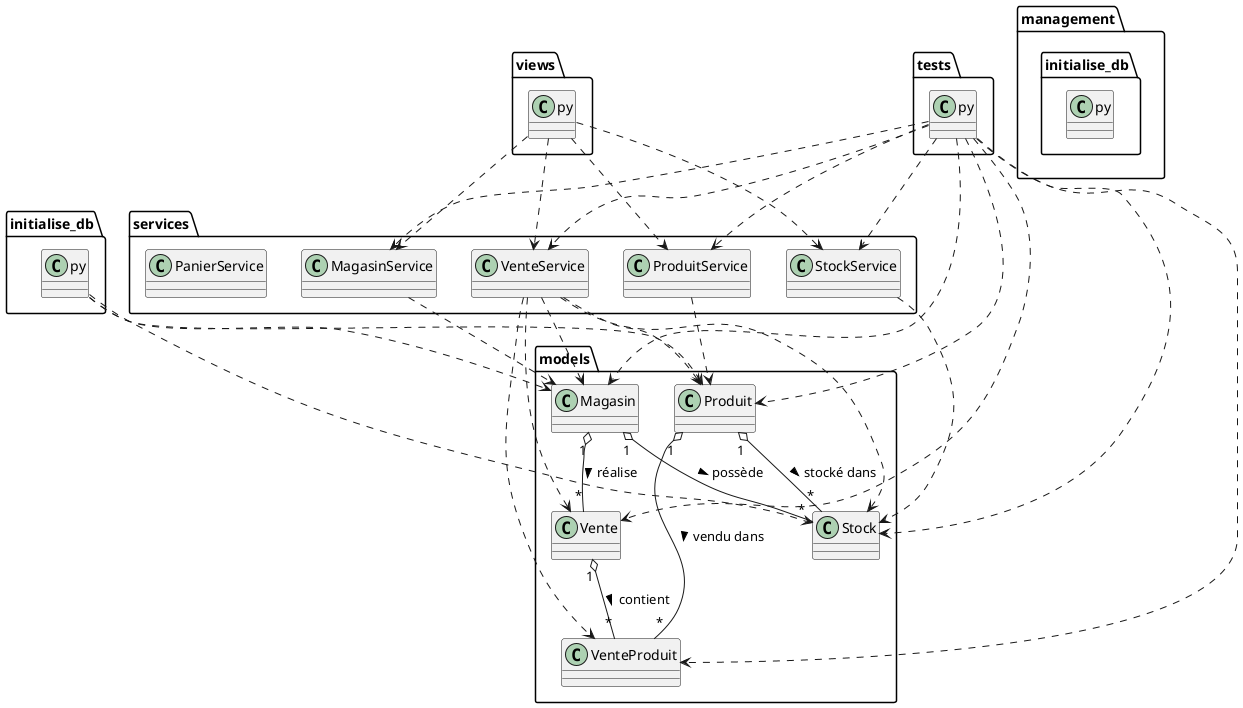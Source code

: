 @startuml

package "models" {
    class Magasin
    class Produit
    class Stock
    class Vente
    class VenteProduit
}

package "services" {
    class MagasinService
    class ProduitService
    class StockService
    class VenteService
    class PanierService
}

package "views" {
    class views.py
}

package "management" {
    class initialise_db.py
}

package "tests" {
    class tests.py
}

' Relations ORM
Magasin "1" o-- "*" Stock : possède >
Produit "1" o-- "*" Stock : stocké dans >
Magasin "1" o-- "*" Vente : réalise >
Vente "1" o-- "*" VenteProduit : contient >
Produit "1" o-- "*" VenteProduit : vendu dans >

' Services utilisent les modèles
MagasinService ..> Magasin
ProduitService ..> Produit
StockService ..> Stock
VenteService ..> Vente
VenteService ..> VenteProduit
VenteService ..> Produit
VenteService ..> Stock
VenteService ..> Magasin

' Views utilise les services
views.py ..> MagasinService
views.py ..> ProduitService
views.py ..> StockService
views.py ..> VenteService

' Commande d'initialisation utilise les modèles
initialise_db.py ..> Magasin
initialise_db.py ..> Produit
initialise_db.py ..> Stock

' Tests importent tout
tests.py ..> MagasinService
tests.py ..> ProduitService
tests.py ..> StockService
tests.py ..> VenteService
tests.py ..> Magasin
tests.py ..> Produit
tests.py ..> Stock
tests.py ..> Vente
tests.py ..> VenteProduit

@enduml